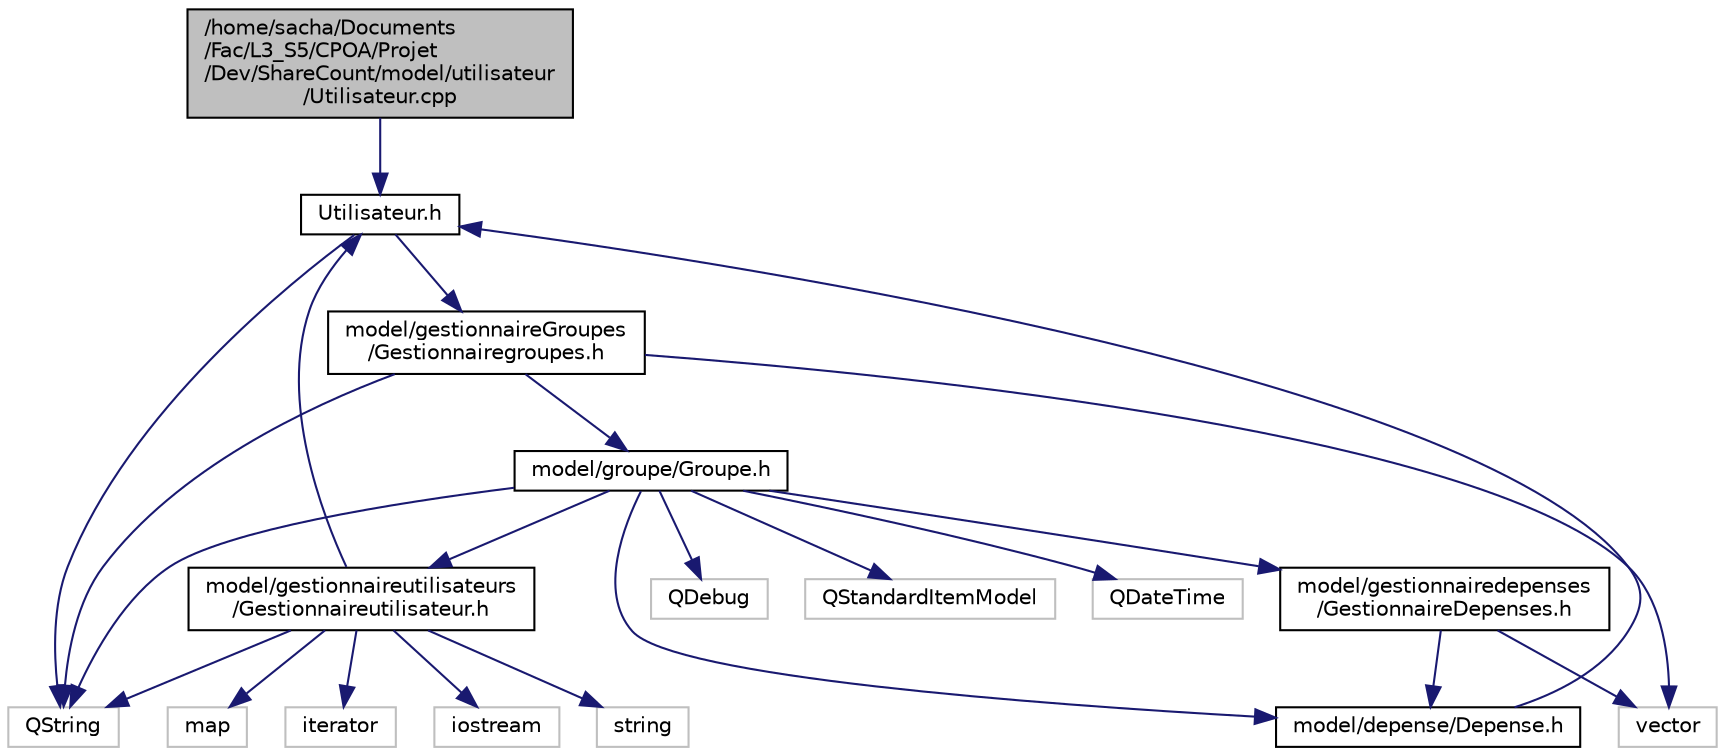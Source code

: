 digraph "/home/sacha/Documents/Fac/L3_S5/CPOA/Projet/Dev/ShareCount/model/utilisateur/Utilisateur.cpp"
{
 // LATEX_PDF_SIZE
  edge [fontname="Helvetica",fontsize="10",labelfontname="Helvetica",labelfontsize="10"];
  node [fontname="Helvetica",fontsize="10",shape=record];
  Node1 [label="/home/sacha/Documents\l/Fac/L3_S5/CPOA/Projet\l/Dev/ShareCount/model/utilisateur\l/Utilisateur.cpp",height=0.2,width=0.4,color="black", fillcolor="grey75", style="filled", fontcolor="black",tooltip=" "];
  Node1 -> Node2 [color="midnightblue",fontsize="10",style="solid",fontname="Helvetica"];
  Node2 [label="Utilisateur.h",height=0.2,width=0.4,color="black", fillcolor="white", style="filled",URL="$_utilisateur_8h.html",tooltip=" "];
  Node2 -> Node3 [color="midnightblue",fontsize="10",style="solid",fontname="Helvetica"];
  Node3 [label="QString",height=0.2,width=0.4,color="grey75", fillcolor="white", style="filled",tooltip=" "];
  Node2 -> Node4 [color="midnightblue",fontsize="10",style="solid",fontname="Helvetica"];
  Node4 [label="model/gestionnaireGroupes\l/Gestionnairegroupes.h",height=0.2,width=0.4,color="black", fillcolor="white", style="filled",URL="$_gestionnairegroupes_8h.html",tooltip=" "];
  Node4 -> Node3 [color="midnightblue",fontsize="10",style="solid",fontname="Helvetica"];
  Node4 -> Node5 [color="midnightblue",fontsize="10",style="solid",fontname="Helvetica"];
  Node5 [label="vector",height=0.2,width=0.4,color="grey75", fillcolor="white", style="filled",tooltip=" "];
  Node4 -> Node6 [color="midnightblue",fontsize="10",style="solid",fontname="Helvetica"];
  Node6 [label="model/groupe/Groupe.h",height=0.2,width=0.4,color="black", fillcolor="white", style="filled",URL="$_groupe_8h.html",tooltip=" "];
  Node6 -> Node7 [color="midnightblue",fontsize="10",style="solid",fontname="Helvetica"];
  Node7 [label="QDateTime",height=0.2,width=0.4,color="grey75", fillcolor="white", style="filled",tooltip=" "];
  Node6 -> Node3 [color="midnightblue",fontsize="10",style="solid",fontname="Helvetica"];
  Node6 -> Node8 [color="midnightblue",fontsize="10",style="solid",fontname="Helvetica"];
  Node8 [label="model/gestionnaireutilisateurs\l/Gestionnaireutilisateur.h",height=0.2,width=0.4,color="black", fillcolor="white", style="filled",URL="$_gestionnaireutilisateur_8h.html",tooltip=" "];
  Node8 -> Node9 [color="midnightblue",fontsize="10",style="solid",fontname="Helvetica"];
  Node9 [label="map",height=0.2,width=0.4,color="grey75", fillcolor="white", style="filled",tooltip=" "];
  Node8 -> Node10 [color="midnightblue",fontsize="10",style="solid",fontname="Helvetica"];
  Node10 [label="iterator",height=0.2,width=0.4,color="grey75", fillcolor="white", style="filled",tooltip=" "];
  Node8 -> Node11 [color="midnightblue",fontsize="10",style="solid",fontname="Helvetica"];
  Node11 [label="iostream",height=0.2,width=0.4,color="grey75", fillcolor="white", style="filled",tooltip=" "];
  Node8 -> Node12 [color="midnightblue",fontsize="10",style="solid",fontname="Helvetica"];
  Node12 [label="string",height=0.2,width=0.4,color="grey75", fillcolor="white", style="filled",tooltip=" "];
  Node8 -> Node3 [color="midnightblue",fontsize="10",style="solid",fontname="Helvetica"];
  Node8 -> Node2 [color="midnightblue",fontsize="10",style="solid",fontname="Helvetica"];
  Node6 -> Node13 [color="midnightblue",fontsize="10",style="solid",fontname="Helvetica"];
  Node13 [label="model/depense/Depense.h",height=0.2,width=0.4,color="black", fillcolor="white", style="filled",URL="$_depense_8h.html",tooltip=" "];
  Node13 -> Node2 [color="midnightblue",fontsize="10",style="solid",fontname="Helvetica"];
  Node6 -> Node14 [color="midnightblue",fontsize="10",style="solid",fontname="Helvetica"];
  Node14 [label="model/gestionnairedepenses\l/GestionnaireDepenses.h",height=0.2,width=0.4,color="black", fillcolor="white", style="filled",URL="$_gestionnaire_depenses_8h.html",tooltip=" "];
  Node14 -> Node5 [color="midnightblue",fontsize="10",style="solid",fontname="Helvetica"];
  Node14 -> Node13 [color="midnightblue",fontsize="10",style="solid",fontname="Helvetica"];
  Node6 -> Node15 [color="midnightblue",fontsize="10",style="solid",fontname="Helvetica"];
  Node15 [label="QDebug",height=0.2,width=0.4,color="grey75", fillcolor="white", style="filled",tooltip=" "];
  Node6 -> Node16 [color="midnightblue",fontsize="10",style="solid",fontname="Helvetica"];
  Node16 [label="QStandardItemModel",height=0.2,width=0.4,color="grey75", fillcolor="white", style="filled",tooltip=" "];
}
